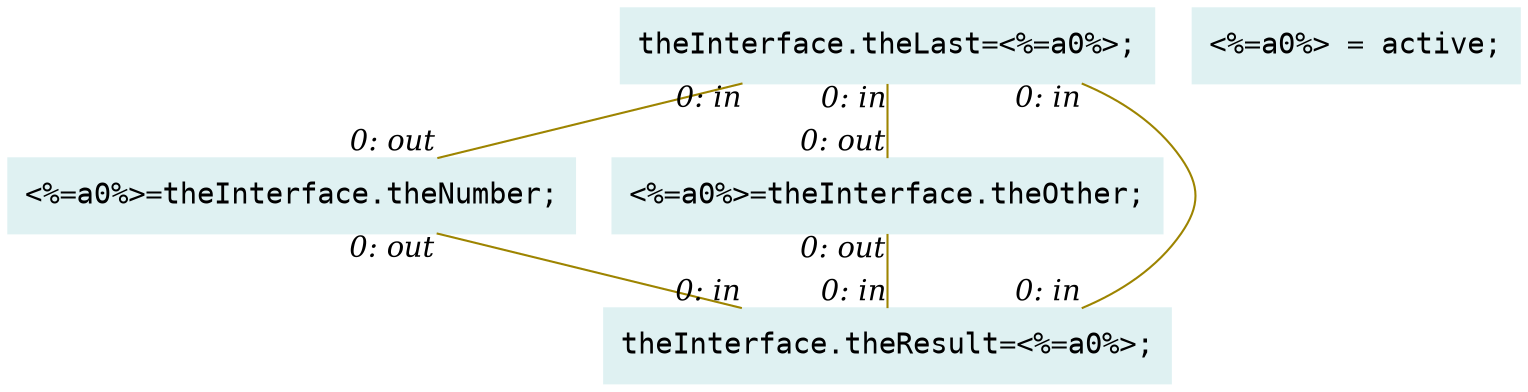 digraph g{node_8015 [shape="box", style="filled", color="#dff1f2", fontname="Courier", label="<%=a0%>=theInterface.theNumber;
" ]
node_8017 [shape="box", style="filled", color="#dff1f2", fontname="Courier", label="<%=a0%>=theInterface.theOther;
" ]
node_8019 [shape="box", style="filled", color="#dff1f2", fontname="Courier", label="theInterface.theResult=<%=a0%>;
" ]
node_8021 [shape="box", style="filled", color="#dff1f2", fontname="Courier", label="theInterface.theLast=<%=a0%>;
" ]
node_8047 [shape="box", style="filled", color="#dff1f2", fontname="Courier", label="<%=a0%> = active;
" ]
node_8021 -> node_8015 [dir=none, arrowHead=none, fontname="Times-Italic", arrowsize=1, color="#9d8400", label="",  headlabel="0: out", taillabel="0: in" ]
node_8021 -> node_8017 [dir=none, arrowHead=none, fontname="Times-Italic", arrowsize=1, color="#9d8400", label="",  headlabel="0: out", taillabel="0: in" ]
node_8021 -> node_8019 [dir=none, arrowHead=none, fontname="Times-Italic", arrowsize=1, color="#9d8400", label="",  headlabel="0: in", taillabel="0: in" ]
node_8015 -> node_8019 [dir=none, arrowHead=none, fontname="Times-Italic", arrowsize=1, color="#9d8400", label="",  headlabel="0: in", taillabel="0: out" ]
node_8017 -> node_8019 [dir=none, arrowHead=none, fontname="Times-Italic", arrowsize=1, color="#9d8400", label="",  headlabel="0: in", taillabel="0: out" ]
}